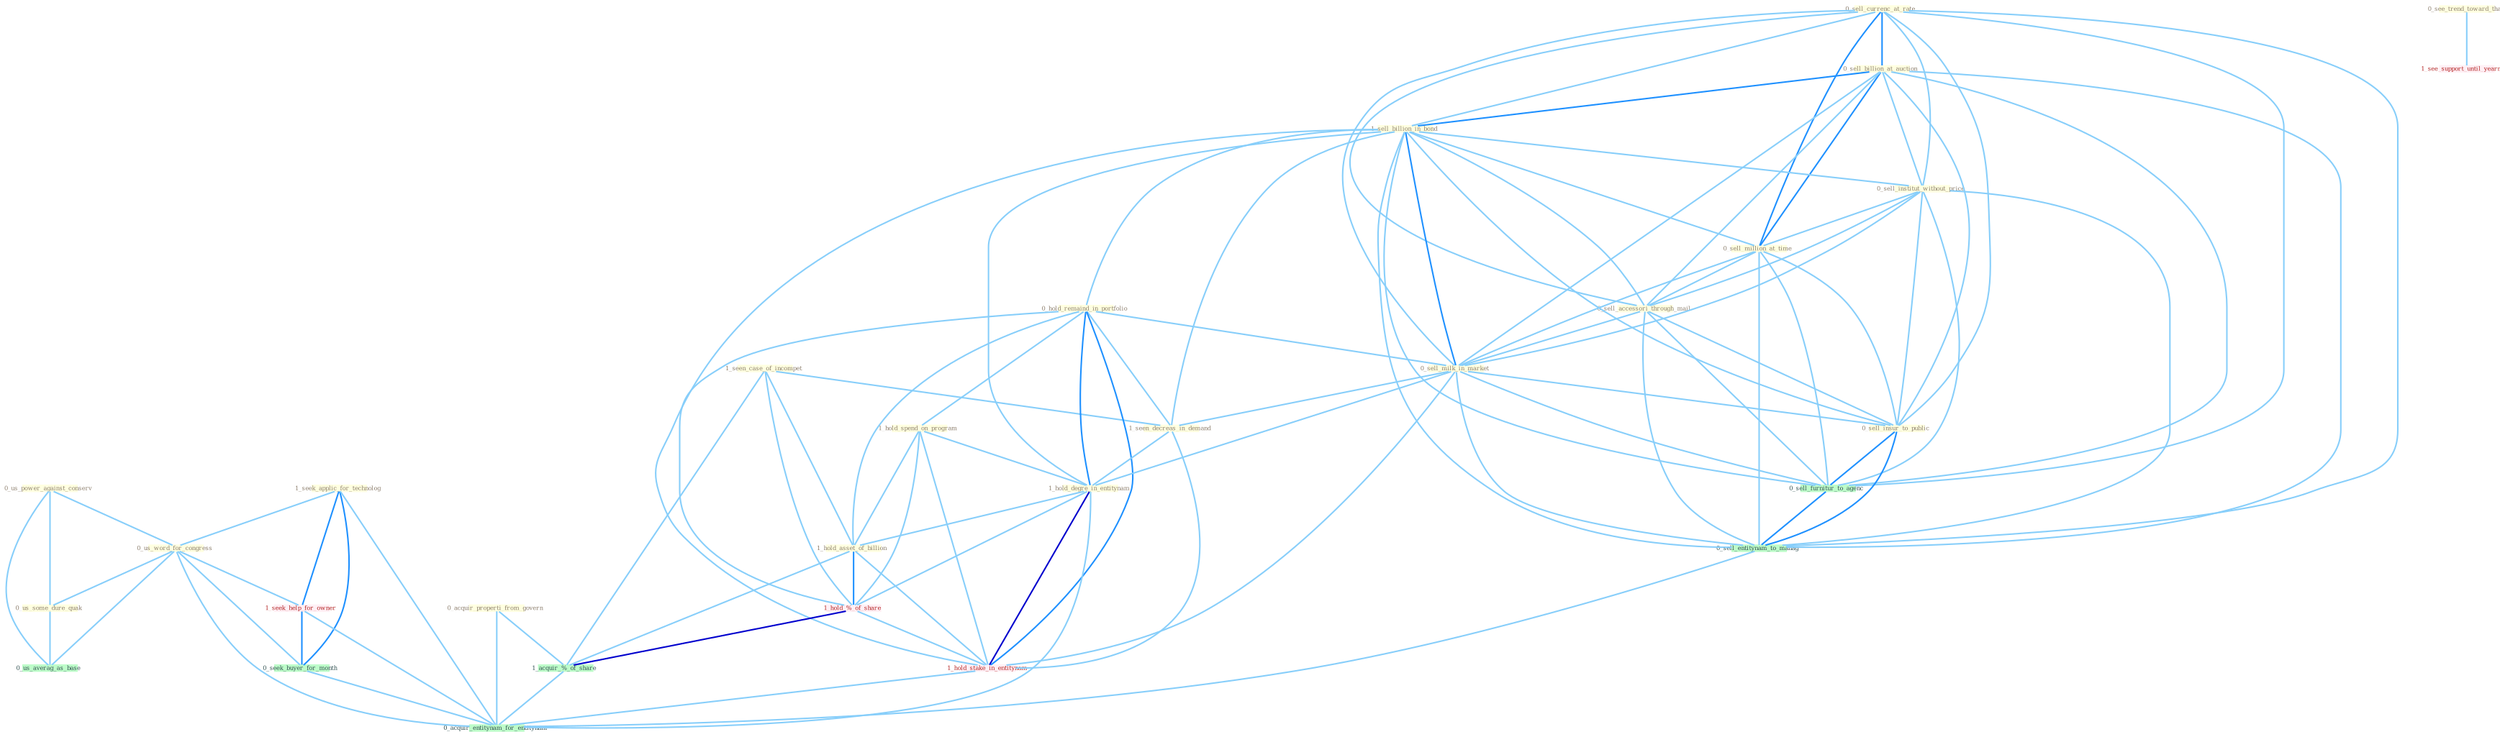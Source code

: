 Graph G{ 
    node
    [shape=polygon,style=filled,width=.5,height=.06,color="#BDFCC9",fixedsize=true,fontsize=4,
    fontcolor="#2f4f4f"];
    {node
    [color="#ffffe0", fontcolor="#8b7d6b"] "0_us_power_against_conserv " "0_sell_currenc_at_rate " "0_sell_billion_at_auction " "1_seek_applic_for_technolog " "1_sell_billion_in_bond " "0_us_word_for_congress " "1_seen_case_of_incompet " "0_sell_institut_without_price " "0_sell_million_at_time " "0_hold_remaind_in_portfolio " "0_sell_accessori_through_mail " "1_hold_spend_on_program " "0_sell_milk_in_market " "0_acquir_properti_from_govern " "1_seen_decreas_in_demand " "1_hold_degre_in_entitynam " "0_sell_insur_to_public " "0_us_some_dure_quak " "0_see_trend_toward_that " "1_hold_asset_of_billion "}
{node [color="#fff0f5", fontcolor="#b22222"] "1_hold_%_of_share " "1_hold_stake_in_entitynam " "1_seek_help_for_owner " "1_see_support_until_yearnum "}
edge [color="#B0E2FF"];

	"0_us_power_against_conserv " -- "0_us_word_for_congress " [w="1", color="#87cefa" ];
	"0_us_power_against_conserv " -- "0_us_some_dure_quak " [w="1", color="#87cefa" ];
	"0_us_power_against_conserv " -- "0_us_averag_as_base " [w="1", color="#87cefa" ];
	"0_sell_currenc_at_rate " -- "0_sell_billion_at_auction " [w="2", color="#1e90ff" , len=0.8];
	"0_sell_currenc_at_rate " -- "1_sell_billion_in_bond " [w="1", color="#87cefa" ];
	"0_sell_currenc_at_rate " -- "0_sell_institut_without_price " [w="1", color="#87cefa" ];
	"0_sell_currenc_at_rate " -- "0_sell_million_at_time " [w="2", color="#1e90ff" , len=0.8];
	"0_sell_currenc_at_rate " -- "0_sell_accessori_through_mail " [w="1", color="#87cefa" ];
	"0_sell_currenc_at_rate " -- "0_sell_milk_in_market " [w="1", color="#87cefa" ];
	"0_sell_currenc_at_rate " -- "0_sell_insur_to_public " [w="1", color="#87cefa" ];
	"0_sell_currenc_at_rate " -- "0_sell_furnitur_to_agenc " [w="1", color="#87cefa" ];
	"0_sell_currenc_at_rate " -- "0_sell_entitynam_to_manag " [w="1", color="#87cefa" ];
	"0_sell_billion_at_auction " -- "1_sell_billion_in_bond " [w="2", color="#1e90ff" , len=0.8];
	"0_sell_billion_at_auction " -- "0_sell_institut_without_price " [w="1", color="#87cefa" ];
	"0_sell_billion_at_auction " -- "0_sell_million_at_time " [w="2", color="#1e90ff" , len=0.8];
	"0_sell_billion_at_auction " -- "0_sell_accessori_through_mail " [w="1", color="#87cefa" ];
	"0_sell_billion_at_auction " -- "0_sell_milk_in_market " [w="1", color="#87cefa" ];
	"0_sell_billion_at_auction " -- "0_sell_insur_to_public " [w="1", color="#87cefa" ];
	"0_sell_billion_at_auction " -- "0_sell_furnitur_to_agenc " [w="1", color="#87cefa" ];
	"0_sell_billion_at_auction " -- "0_sell_entitynam_to_manag " [w="1", color="#87cefa" ];
	"1_seek_applic_for_technolog " -- "0_us_word_for_congress " [w="1", color="#87cefa" ];
	"1_seek_applic_for_technolog " -- "1_seek_help_for_owner " [w="2", color="#1e90ff" , len=0.8];
	"1_seek_applic_for_technolog " -- "0_seek_buyer_for_month " [w="2", color="#1e90ff" , len=0.8];
	"1_seek_applic_for_technolog " -- "0_acquir_entitynam_for_entitynam " [w="1", color="#87cefa" ];
	"1_sell_billion_in_bond " -- "0_sell_institut_without_price " [w="1", color="#87cefa" ];
	"1_sell_billion_in_bond " -- "0_sell_million_at_time " [w="1", color="#87cefa" ];
	"1_sell_billion_in_bond " -- "0_hold_remaind_in_portfolio " [w="1", color="#87cefa" ];
	"1_sell_billion_in_bond " -- "0_sell_accessori_through_mail " [w="1", color="#87cefa" ];
	"1_sell_billion_in_bond " -- "0_sell_milk_in_market " [w="2", color="#1e90ff" , len=0.8];
	"1_sell_billion_in_bond " -- "1_seen_decreas_in_demand " [w="1", color="#87cefa" ];
	"1_sell_billion_in_bond " -- "1_hold_degre_in_entitynam " [w="1", color="#87cefa" ];
	"1_sell_billion_in_bond " -- "0_sell_insur_to_public " [w="1", color="#87cefa" ];
	"1_sell_billion_in_bond " -- "1_hold_stake_in_entitynam " [w="1", color="#87cefa" ];
	"1_sell_billion_in_bond " -- "0_sell_furnitur_to_agenc " [w="1", color="#87cefa" ];
	"1_sell_billion_in_bond " -- "0_sell_entitynam_to_manag " [w="1", color="#87cefa" ];
	"0_us_word_for_congress " -- "0_us_some_dure_quak " [w="1", color="#87cefa" ];
	"0_us_word_for_congress " -- "1_seek_help_for_owner " [w="1", color="#87cefa" ];
	"0_us_word_for_congress " -- "0_seek_buyer_for_month " [w="1", color="#87cefa" ];
	"0_us_word_for_congress " -- "0_us_averag_as_base " [w="1", color="#87cefa" ];
	"0_us_word_for_congress " -- "0_acquir_entitynam_for_entitynam " [w="1", color="#87cefa" ];
	"1_seen_case_of_incompet " -- "1_seen_decreas_in_demand " [w="1", color="#87cefa" ];
	"1_seen_case_of_incompet " -- "1_hold_asset_of_billion " [w="1", color="#87cefa" ];
	"1_seen_case_of_incompet " -- "1_hold_%_of_share " [w="1", color="#87cefa" ];
	"1_seen_case_of_incompet " -- "1_acquir_%_of_share " [w="1", color="#87cefa" ];
	"0_sell_institut_without_price " -- "0_sell_million_at_time " [w="1", color="#87cefa" ];
	"0_sell_institut_without_price " -- "0_sell_accessori_through_mail " [w="1", color="#87cefa" ];
	"0_sell_institut_without_price " -- "0_sell_milk_in_market " [w="1", color="#87cefa" ];
	"0_sell_institut_without_price " -- "0_sell_insur_to_public " [w="1", color="#87cefa" ];
	"0_sell_institut_without_price " -- "0_sell_furnitur_to_agenc " [w="1", color="#87cefa" ];
	"0_sell_institut_without_price " -- "0_sell_entitynam_to_manag " [w="1", color="#87cefa" ];
	"0_sell_million_at_time " -- "0_sell_accessori_through_mail " [w="1", color="#87cefa" ];
	"0_sell_million_at_time " -- "0_sell_milk_in_market " [w="1", color="#87cefa" ];
	"0_sell_million_at_time " -- "0_sell_insur_to_public " [w="1", color="#87cefa" ];
	"0_sell_million_at_time " -- "0_sell_furnitur_to_agenc " [w="1", color="#87cefa" ];
	"0_sell_million_at_time " -- "0_sell_entitynam_to_manag " [w="1", color="#87cefa" ];
	"0_hold_remaind_in_portfolio " -- "1_hold_spend_on_program " [w="1", color="#87cefa" ];
	"0_hold_remaind_in_portfolio " -- "0_sell_milk_in_market " [w="1", color="#87cefa" ];
	"0_hold_remaind_in_portfolio " -- "1_seen_decreas_in_demand " [w="1", color="#87cefa" ];
	"0_hold_remaind_in_portfolio " -- "1_hold_degre_in_entitynam " [w="2", color="#1e90ff" , len=0.8];
	"0_hold_remaind_in_portfolio " -- "1_hold_asset_of_billion " [w="1", color="#87cefa" ];
	"0_hold_remaind_in_portfolio " -- "1_hold_%_of_share " [w="1", color="#87cefa" ];
	"0_hold_remaind_in_portfolio " -- "1_hold_stake_in_entitynam " [w="2", color="#1e90ff" , len=0.8];
	"0_sell_accessori_through_mail " -- "0_sell_milk_in_market " [w="1", color="#87cefa" ];
	"0_sell_accessori_through_mail " -- "0_sell_insur_to_public " [w="1", color="#87cefa" ];
	"0_sell_accessori_through_mail " -- "0_sell_furnitur_to_agenc " [w="1", color="#87cefa" ];
	"0_sell_accessori_through_mail " -- "0_sell_entitynam_to_manag " [w="1", color="#87cefa" ];
	"1_hold_spend_on_program " -- "1_hold_degre_in_entitynam " [w="1", color="#87cefa" ];
	"1_hold_spend_on_program " -- "1_hold_asset_of_billion " [w="1", color="#87cefa" ];
	"1_hold_spend_on_program " -- "1_hold_%_of_share " [w="1", color="#87cefa" ];
	"1_hold_spend_on_program " -- "1_hold_stake_in_entitynam " [w="1", color="#87cefa" ];
	"0_sell_milk_in_market " -- "1_seen_decreas_in_demand " [w="1", color="#87cefa" ];
	"0_sell_milk_in_market " -- "1_hold_degre_in_entitynam " [w="1", color="#87cefa" ];
	"0_sell_milk_in_market " -- "0_sell_insur_to_public " [w="1", color="#87cefa" ];
	"0_sell_milk_in_market " -- "1_hold_stake_in_entitynam " [w="1", color="#87cefa" ];
	"0_sell_milk_in_market " -- "0_sell_furnitur_to_agenc " [w="1", color="#87cefa" ];
	"0_sell_milk_in_market " -- "0_sell_entitynam_to_manag " [w="1", color="#87cefa" ];
	"0_acquir_properti_from_govern " -- "1_acquir_%_of_share " [w="1", color="#87cefa" ];
	"0_acquir_properti_from_govern " -- "0_acquir_entitynam_for_entitynam " [w="1", color="#87cefa" ];
	"1_seen_decreas_in_demand " -- "1_hold_degre_in_entitynam " [w="1", color="#87cefa" ];
	"1_seen_decreas_in_demand " -- "1_hold_stake_in_entitynam " [w="1", color="#87cefa" ];
	"1_hold_degre_in_entitynam " -- "1_hold_asset_of_billion " [w="1", color="#87cefa" ];
	"1_hold_degre_in_entitynam " -- "1_hold_%_of_share " [w="1", color="#87cefa" ];
	"1_hold_degre_in_entitynam " -- "1_hold_stake_in_entitynam " [w="3", color="#0000cd" , len=0.6];
	"1_hold_degre_in_entitynam " -- "0_acquir_entitynam_for_entitynam " [w="1", color="#87cefa" ];
	"0_sell_insur_to_public " -- "0_sell_furnitur_to_agenc " [w="2", color="#1e90ff" , len=0.8];
	"0_sell_insur_to_public " -- "0_sell_entitynam_to_manag " [w="2", color="#1e90ff" , len=0.8];
	"0_us_some_dure_quak " -- "0_us_averag_as_base " [w="1", color="#87cefa" ];
	"0_see_trend_toward_that " -- "1_see_support_until_yearnum " [w="1", color="#87cefa" ];
	"1_hold_asset_of_billion " -- "1_hold_%_of_share " [w="2", color="#1e90ff" , len=0.8];
	"1_hold_asset_of_billion " -- "1_hold_stake_in_entitynam " [w="1", color="#87cefa" ];
	"1_hold_asset_of_billion " -- "1_acquir_%_of_share " [w="1", color="#87cefa" ];
	"1_hold_%_of_share " -- "1_hold_stake_in_entitynam " [w="1", color="#87cefa" ];
	"1_hold_%_of_share " -- "1_acquir_%_of_share " [w="3", color="#0000cd" , len=0.6];
	"1_hold_stake_in_entitynam " -- "0_acquir_entitynam_for_entitynam " [w="1", color="#87cefa" ];
	"1_seek_help_for_owner " -- "0_seek_buyer_for_month " [w="2", color="#1e90ff" , len=0.8];
	"1_seek_help_for_owner " -- "0_acquir_entitynam_for_entitynam " [w="1", color="#87cefa" ];
	"0_seek_buyer_for_month " -- "0_acquir_entitynam_for_entitynam " [w="1", color="#87cefa" ];
	"1_acquir_%_of_share " -- "0_acquir_entitynam_for_entitynam " [w="1", color="#87cefa" ];
	"0_sell_furnitur_to_agenc " -- "0_sell_entitynam_to_manag " [w="2", color="#1e90ff" , len=0.8];
	"0_sell_entitynam_to_manag " -- "0_acquir_entitynam_for_entitynam " [w="1", color="#87cefa" ];
}